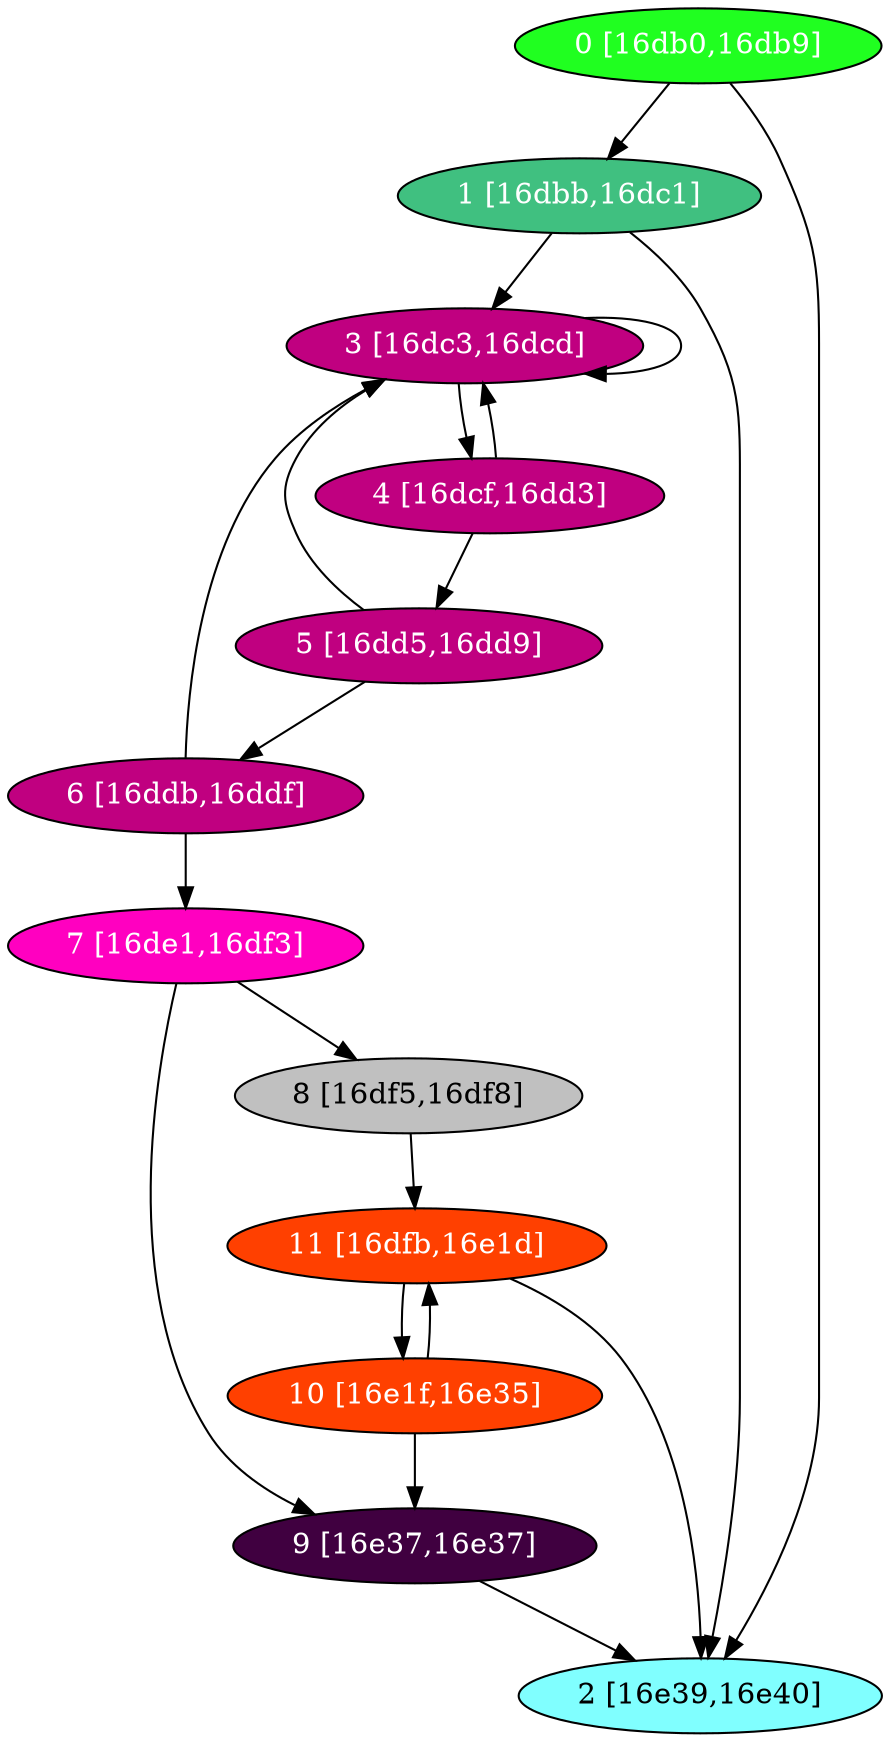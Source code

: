 diGraph libnss3{
	libnss3_0  [style=filled fillcolor="#20FF20" fontcolor="#ffffff" shape=oval label="0 [16db0,16db9]"]
	libnss3_1  [style=filled fillcolor="#40C080" fontcolor="#ffffff" shape=oval label="1 [16dbb,16dc1]"]
	libnss3_2  [style=filled fillcolor="#80FFFF" fontcolor="#000000" shape=oval label="2 [16e39,16e40]"]
	libnss3_3  [style=filled fillcolor="#C00080" fontcolor="#ffffff" shape=oval label="3 [16dc3,16dcd]"]
	libnss3_4  [style=filled fillcolor="#C00080" fontcolor="#ffffff" shape=oval label="4 [16dcf,16dd3]"]
	libnss3_5  [style=filled fillcolor="#C00080" fontcolor="#ffffff" shape=oval label="5 [16dd5,16dd9]"]
	libnss3_6  [style=filled fillcolor="#C00080" fontcolor="#ffffff" shape=oval label="6 [16ddb,16ddf]"]
	libnss3_7  [style=filled fillcolor="#FF00C0" fontcolor="#ffffff" shape=oval label="7 [16de1,16df3]"]
	libnss3_8  [style=filled fillcolor="#C0C0C0" fontcolor="#000000" shape=oval label="8 [16df5,16df8]"]
	libnss3_9  [style=filled fillcolor="#400040" fontcolor="#ffffff" shape=oval label="9 [16e37,16e37]"]
	libnss3_a  [style=filled fillcolor="#FF4000" fontcolor="#ffffff" shape=oval label="10 [16e1f,16e35]"]
	libnss3_b  [style=filled fillcolor="#FF4000" fontcolor="#ffffff" shape=oval label="11 [16dfb,16e1d]"]

	libnss3_0 -> libnss3_1
	libnss3_0 -> libnss3_2
	libnss3_1 -> libnss3_2
	libnss3_1 -> libnss3_3
	libnss3_3 -> libnss3_3
	libnss3_3 -> libnss3_4
	libnss3_4 -> libnss3_3
	libnss3_4 -> libnss3_5
	libnss3_5 -> libnss3_3
	libnss3_5 -> libnss3_6
	libnss3_6 -> libnss3_3
	libnss3_6 -> libnss3_7
	libnss3_7 -> libnss3_8
	libnss3_7 -> libnss3_9
	libnss3_8 -> libnss3_b
	libnss3_9 -> libnss3_2
	libnss3_a -> libnss3_9
	libnss3_a -> libnss3_b
	libnss3_b -> libnss3_2
	libnss3_b -> libnss3_a
}